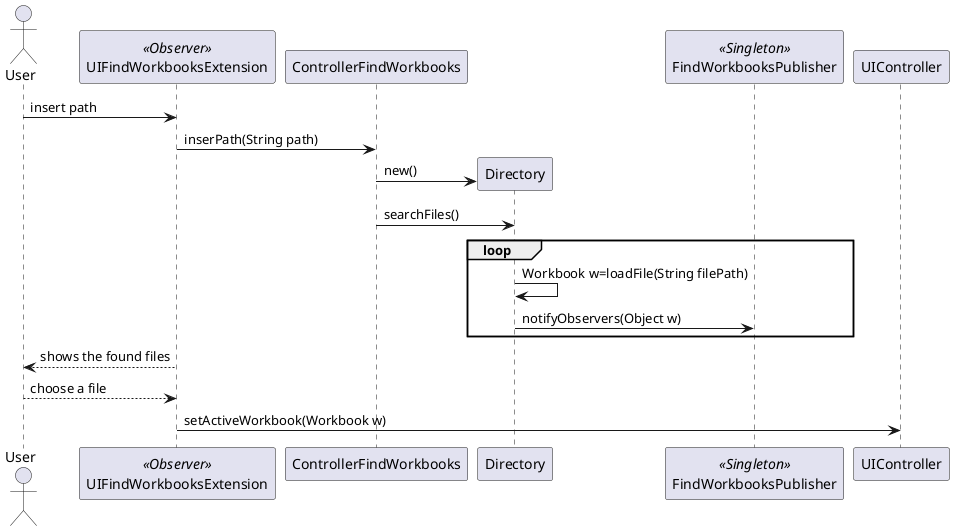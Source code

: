 @startuml design_01.png

actor User
participant UIFindWorkbooksExtension <<Observer>>
participant ControllerFindWorkbooks
participant Directory
participant FindWorkbooksPublisher <<Singleton>>
participant UIController 

User->UIFindWorkbooksExtension:insert path
UIFindWorkbooksExtension->ControllerFindWorkbooks:inserPath(String path)
create Directory
ControllerFindWorkbooks->Directory:new()
ControllerFindWorkbooks->Directory:searchFiles()
loop
Directory->Directory:Workbook w=loadFile(String filePath)
Directory->FindWorkbooksPublisher:notifyObservers(Object w)
end
User<--UIFindWorkbooksExtension:shows the found files
User-->UIFindWorkbooksExtension:choose a file
UIFindWorkbooksExtension->UIController:setActiveWorkbook(Workbook w)


@enduml